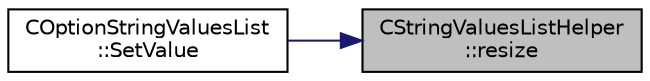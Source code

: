 digraph "CStringValuesListHelper::resize"
{
 // LATEX_PDF_SIZE
  edge [fontname="Helvetica",fontsize="10",labelfontname="Helvetica",labelfontsize="10"];
  node [fontname="Helvetica",fontsize="10",shape=record];
  rankdir="RL";
  Node1 [label="CStringValuesListHelper\l::resize",height=0.2,width=0.4,color="black", fillcolor="grey75", style="filled", fontcolor="black",tooltip=" "];
  Node1 -> Node2 [dir="back",color="midnightblue",fontsize="10",style="solid",fontname="Helvetica"];
  Node2 [label="COptionStringValuesList\l::SetValue",height=0.2,width=0.4,color="black", fillcolor="white", style="filled",URL="$classCOptionStringValuesList.html#a73c339154fe4baa46c000f62944af66f",tooltip=" "];
}
